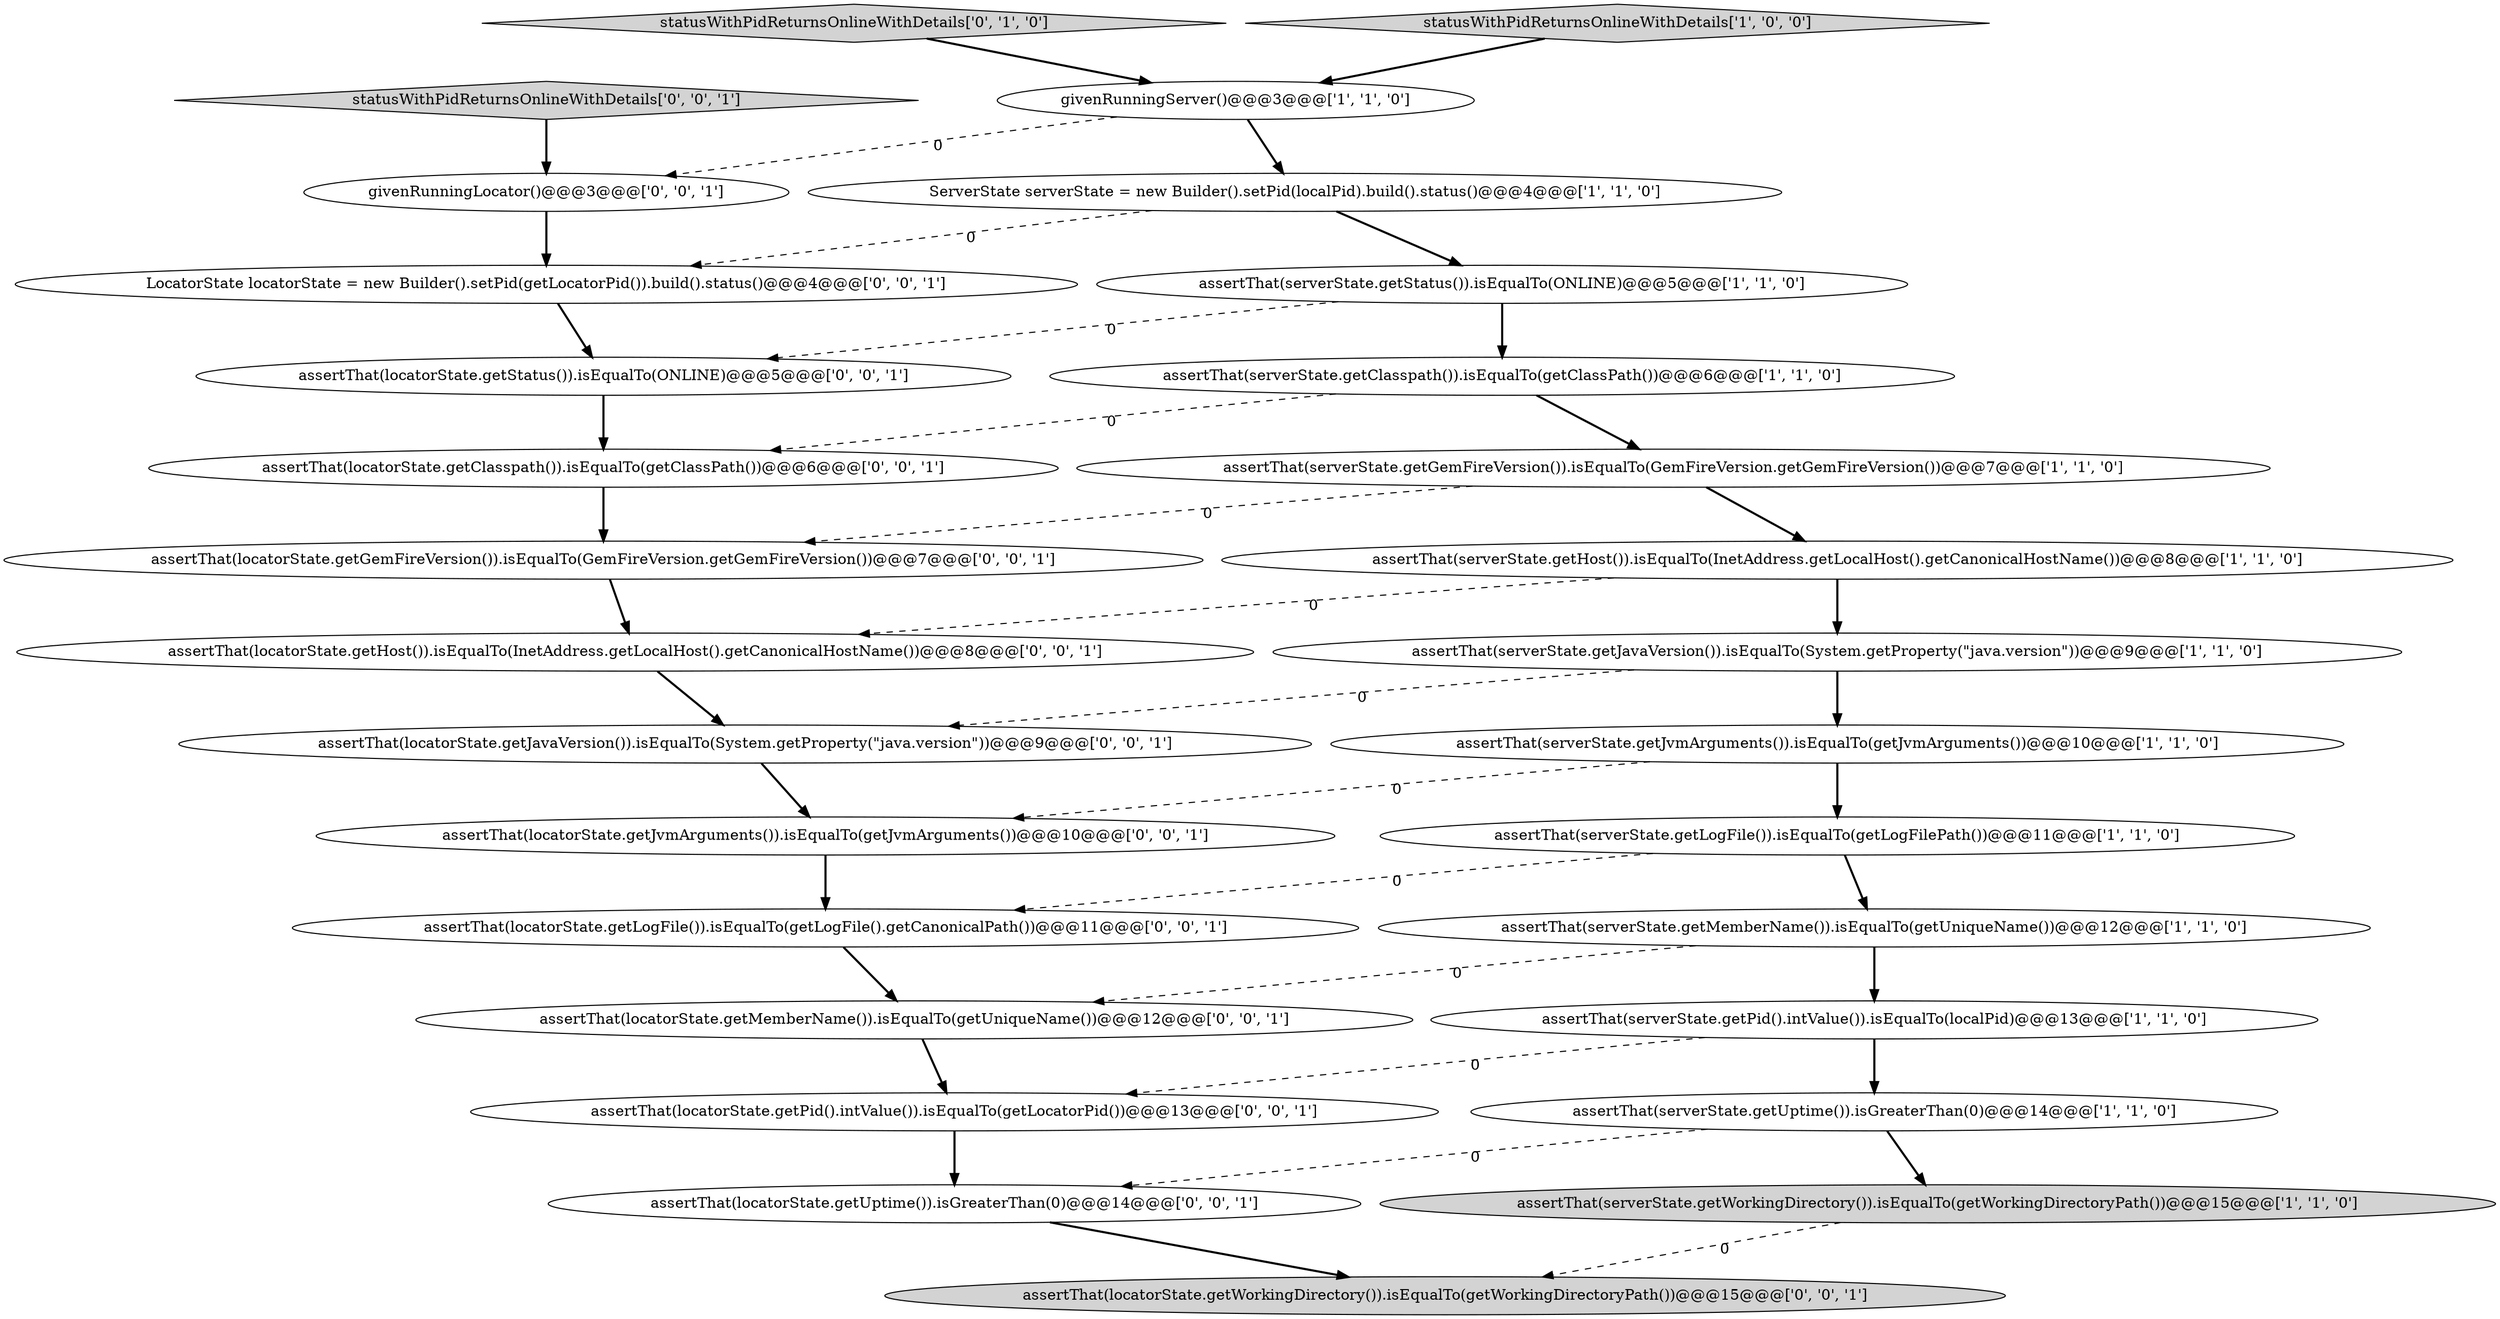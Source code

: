 digraph {
20 [style = filled, label = "assertThat(locatorState.getLogFile()).isEqualTo(getLogFile().getCanonicalPath())@@@11@@@['0', '0', '1']", fillcolor = white, shape = ellipse image = "AAA0AAABBB3BBB"];
21 [style = filled, label = "statusWithPidReturnsOnlineWithDetails['0', '0', '1']", fillcolor = lightgray, shape = diamond image = "AAA0AAABBB3BBB"];
4 [style = filled, label = "assertThat(serverState.getJavaVersion()).isEqualTo(System.getProperty(\"java.version\"))@@@9@@@['1', '1', '0']", fillcolor = white, shape = ellipse image = "AAA0AAABBB1BBB"];
26 [style = filled, label = "assertThat(locatorState.getJavaVersion()).isEqualTo(System.getProperty(\"java.version\"))@@@9@@@['0', '0', '1']", fillcolor = white, shape = ellipse image = "AAA0AAABBB3BBB"];
13 [style = filled, label = "assertThat(serverState.getStatus()).isEqualTo(ONLINE)@@@5@@@['1', '1', '0']", fillcolor = white, shape = ellipse image = "AAA0AAABBB1BBB"];
5 [style = filled, label = "assertThat(serverState.getPid().intValue()).isEqualTo(localPid)@@@13@@@['1', '1', '0']", fillcolor = white, shape = ellipse image = "AAA0AAABBB1BBB"];
7 [style = filled, label = "givenRunningServer()@@@3@@@['1', '1', '0']", fillcolor = white, shape = ellipse image = "AAA0AAABBB1BBB"];
22 [style = filled, label = "LocatorState locatorState = new Builder().setPid(getLocatorPid()).build().status()@@@4@@@['0', '0', '1']", fillcolor = white, shape = ellipse image = "AAA0AAABBB3BBB"];
28 [style = filled, label = "assertThat(locatorState.getStatus()).isEqualTo(ONLINE)@@@5@@@['0', '0', '1']", fillcolor = white, shape = ellipse image = "AAA0AAABBB3BBB"];
1 [style = filled, label = "assertThat(serverState.getWorkingDirectory()).isEqualTo(getWorkingDirectoryPath())@@@15@@@['1', '1', '0']", fillcolor = lightgray, shape = ellipse image = "AAA0AAABBB1BBB"];
9 [style = filled, label = "assertThat(serverState.getMemberName()).isEqualTo(getUniqueName())@@@12@@@['1', '1', '0']", fillcolor = white, shape = ellipse image = "AAA0AAABBB1BBB"];
10 [style = filled, label = "assertThat(serverState.getUptime()).isGreaterThan(0)@@@14@@@['1', '1', '0']", fillcolor = white, shape = ellipse image = "AAA0AAABBB1BBB"];
6 [style = filled, label = "ServerState serverState = new Builder().setPid(localPid).build().status()@@@4@@@['1', '1', '0']", fillcolor = white, shape = ellipse image = "AAA0AAABBB1BBB"];
14 [style = filled, label = "statusWithPidReturnsOnlineWithDetails['0', '1', '0']", fillcolor = lightgray, shape = diamond image = "AAA0AAABBB2BBB"];
25 [style = filled, label = "assertThat(locatorState.getMemberName()).isEqualTo(getUniqueName())@@@12@@@['0', '0', '1']", fillcolor = white, shape = ellipse image = "AAA0AAABBB3BBB"];
18 [style = filled, label = "assertThat(locatorState.getPid().intValue()).isEqualTo(getLocatorPid())@@@13@@@['0', '0', '1']", fillcolor = white, shape = ellipse image = "AAA0AAABBB3BBB"];
11 [style = filled, label = "assertThat(serverState.getClasspath()).isEqualTo(getClassPath())@@@6@@@['1', '1', '0']", fillcolor = white, shape = ellipse image = "AAA0AAABBB1BBB"];
3 [style = filled, label = "assertThat(serverState.getHost()).isEqualTo(InetAddress.getLocalHost().getCanonicalHostName())@@@8@@@['1', '1', '0']", fillcolor = white, shape = ellipse image = "AAA0AAABBB1BBB"];
19 [style = filled, label = "givenRunningLocator()@@@3@@@['0', '0', '1']", fillcolor = white, shape = ellipse image = "AAA0AAABBB3BBB"];
24 [style = filled, label = "assertThat(locatorState.getClasspath()).isEqualTo(getClassPath())@@@6@@@['0', '0', '1']", fillcolor = white, shape = ellipse image = "AAA0AAABBB3BBB"];
23 [style = filled, label = "assertThat(locatorState.getUptime()).isGreaterThan(0)@@@14@@@['0', '0', '1']", fillcolor = white, shape = ellipse image = "AAA0AAABBB3BBB"];
8 [style = filled, label = "assertThat(serverState.getGemFireVersion()).isEqualTo(GemFireVersion.getGemFireVersion())@@@7@@@['1', '1', '0']", fillcolor = white, shape = ellipse image = "AAA0AAABBB1BBB"];
27 [style = filled, label = "assertThat(locatorState.getJvmArguments()).isEqualTo(getJvmArguments())@@@10@@@['0', '0', '1']", fillcolor = white, shape = ellipse image = "AAA0AAABBB3BBB"];
15 [style = filled, label = "assertThat(locatorState.getGemFireVersion()).isEqualTo(GemFireVersion.getGemFireVersion())@@@7@@@['0', '0', '1']", fillcolor = white, shape = ellipse image = "AAA0AAABBB3BBB"];
17 [style = filled, label = "assertThat(locatorState.getHost()).isEqualTo(InetAddress.getLocalHost().getCanonicalHostName())@@@8@@@['0', '0', '1']", fillcolor = white, shape = ellipse image = "AAA0AAABBB3BBB"];
0 [style = filled, label = "assertThat(serverState.getLogFile()).isEqualTo(getLogFilePath())@@@11@@@['1', '1', '0']", fillcolor = white, shape = ellipse image = "AAA0AAABBB1BBB"];
16 [style = filled, label = "assertThat(locatorState.getWorkingDirectory()).isEqualTo(getWorkingDirectoryPath())@@@15@@@['0', '0', '1']", fillcolor = lightgray, shape = ellipse image = "AAA0AAABBB3BBB"];
12 [style = filled, label = "assertThat(serverState.getJvmArguments()).isEqualTo(getJvmArguments())@@@10@@@['1', '1', '0']", fillcolor = white, shape = ellipse image = "AAA0AAABBB1BBB"];
2 [style = filled, label = "statusWithPidReturnsOnlineWithDetails['1', '0', '0']", fillcolor = lightgray, shape = diamond image = "AAA0AAABBB1BBB"];
12->0 [style = bold, label=""];
4->26 [style = dashed, label="0"];
14->7 [style = bold, label=""];
17->26 [style = bold, label=""];
3->17 [style = dashed, label="0"];
2->7 [style = bold, label=""];
24->15 [style = bold, label=""];
0->9 [style = bold, label=""];
7->6 [style = bold, label=""];
23->16 [style = bold, label=""];
7->19 [style = dashed, label="0"];
19->22 [style = bold, label=""];
6->13 [style = bold, label=""];
12->27 [style = dashed, label="0"];
25->18 [style = bold, label=""];
6->22 [style = dashed, label="0"];
5->10 [style = bold, label=""];
26->27 [style = bold, label=""];
27->20 [style = bold, label=""];
0->20 [style = dashed, label="0"];
5->18 [style = dashed, label="0"];
8->3 [style = bold, label=""];
20->25 [style = bold, label=""];
10->1 [style = bold, label=""];
13->11 [style = bold, label=""];
21->19 [style = bold, label=""];
28->24 [style = bold, label=""];
9->25 [style = dashed, label="0"];
11->8 [style = bold, label=""];
8->15 [style = dashed, label="0"];
22->28 [style = bold, label=""];
4->12 [style = bold, label=""];
1->16 [style = dashed, label="0"];
10->23 [style = dashed, label="0"];
9->5 [style = bold, label=""];
3->4 [style = bold, label=""];
13->28 [style = dashed, label="0"];
11->24 [style = dashed, label="0"];
18->23 [style = bold, label=""];
15->17 [style = bold, label=""];
}
